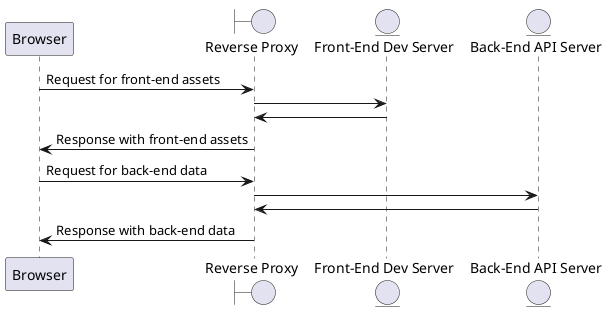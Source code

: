 @startuml

skinparam backgroundcolor transparent

participant Browser
boundary ReverseProxy as "Reverse Proxy"
entity FrontEndDevServer as "Front-End Dev Server"
entity APIServer as "Back-End API Server"

Browser -> ReverseProxy : Request for front-end assets
ReverseProxy -> FrontEndDevServer
FrontEndDevServer -> ReverseProxy
ReverseProxy -> Browser : Response with front-end assets

Browser -> ReverseProxy : Request for back-end data
ReverseProxy -> APIServer
APIServer -> ReverseProxy
ReverseProxy -> Browser : Response with back-end data

@enduml
